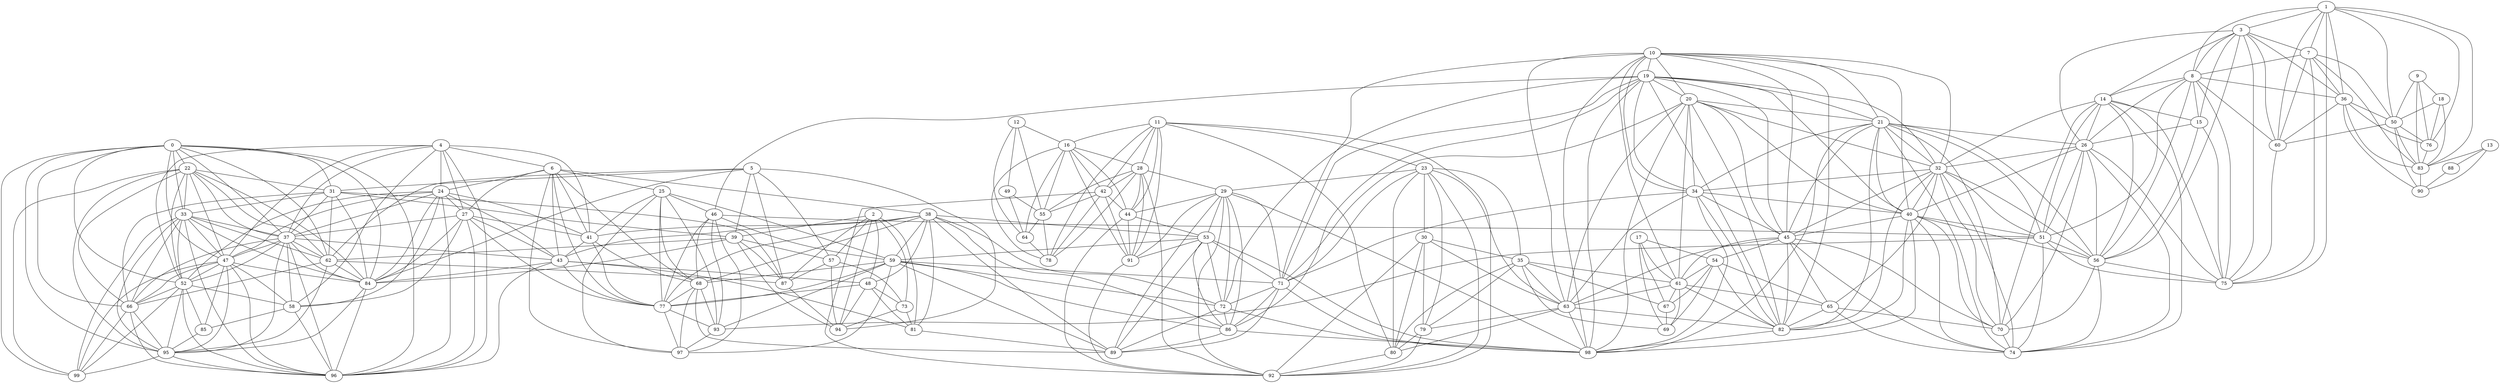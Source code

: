 graph Gnr_Geograf_Sim_n100_r30 {
0;
1;
2;
3;
4;
5;
6;
7;
8;
9;
10;
11;
12;
13;
14;
15;
16;
17;
18;
19;
20;
21;
22;
23;
24;
25;
26;
27;
28;
29;
30;
31;
32;
33;
34;
35;
36;
37;
38;
39;
40;
41;
42;
43;
44;
45;
46;
47;
48;
49;
50;
51;
52;
53;
54;
55;
56;
57;
58;
59;
60;
61;
62;
63;
64;
65;
66;
67;
68;
69;
70;
71;
72;
73;
74;
75;
76;
77;
78;
79;
80;
81;
82;
83;
84;
85;
86;
87;
88;
89;
90;
91;
92;
93;
94;
95;
96;
97;
98;
99;
0 -- 99;
0 -- 96;
0 -- 95;
0 -- 84;
0 -- 66;
0 -- 62;
0 -- 52;
0 -- 47;
0 -- 37;
0 -- 33;
0 -- 31;
0 -- 22;
1 -- 83;
1 -- 76;
1 -- 75;
1 -- 60;
1 -- 50;
1 -- 36;
1 -- 8;
1 -- 7;
1 -- 3;
2 -- 94;
2 -- 87;
2 -- 81;
2 -- 73;
2 -- 57;
2 -- 48;
2 -- 39;
3 -- 75;
3 -- 60;
3 -- 56;
3 -- 36;
3 -- 26;
3 -- 15;
3 -- 14;
3 -- 8;
3 -- 7;
4 -- 96;
4 -- 58;
4 -- 52;
4 -- 47;
4 -- 41;
4 -- 37;
4 -- 27;
4 -- 24;
4 -- 6;
5 -- 94;
5 -- 87;
5 -- 84;
5 -- 62;
5 -- 57;
5 -- 39;
5 -- 31;
6 -- 97;
6 -- 77;
6 -- 68;
6 -- 43;
6 -- 41;
6 -- 38;
6 -- 27;
6 -- 25;
6 -- 24;
7 -- 83;
7 -- 75;
7 -- 60;
7 -- 50;
7 -- 36;
7 -- 8;
8 -- 75;
8 -- 60;
8 -- 56;
8 -- 51;
8 -- 36;
8 -- 26;
8 -- 15;
8 -- 14;
9 -- 83;
9 -- 76;
9 -- 50;
9 -- 18;
10 -- 98;
10 -- 82;
10 -- 71;
10 -- 63;
10 -- 61;
10 -- 45;
10 -- 40;
10 -- 34;
10 -- 32;
10 -- 21;
10 -- 20;
10 -- 19;
11 -- 92;
11 -- 91;
11 -- 80;
11 -- 78;
11 -- 44;
11 -- 42;
11 -- 28;
11 -- 23;
11 -- 16;
12 -- 64;
12 -- 55;
12 -- 49;
12 -- 16;
13 -- 90;
13 -- 88;
13 -- 83;
14 -- 75;
14 -- 74;
14 -- 70;
14 -- 56;
14 -- 51;
14 -- 32;
14 -- 26;
14 -- 15;
15 -- 75;
15 -- 56;
15 -- 26;
16 -- 91;
16 -- 78;
16 -- 64;
16 -- 55;
16 -- 44;
16 -- 42;
16 -- 28;
17 -- 69;
17 -- 67;
17 -- 61;
17 -- 54;
18 -- 83;
18 -- 76;
18 -- 50;
19 -- 98;
19 -- 86;
19 -- 82;
19 -- 72;
19 -- 71;
19 -- 46;
19 -- 45;
19 -- 40;
19 -- 34;
19 -- 32;
19 -- 21;
19 -- 20;
20 -- 98;
20 -- 82;
20 -- 71;
20 -- 63;
20 -- 61;
20 -- 45;
20 -- 40;
20 -- 34;
20 -- 32;
20 -- 21;
21 -- 98;
21 -- 82;
21 -- 74;
21 -- 70;
21 -- 56;
21 -- 51;
21 -- 45;
21 -- 40;
21 -- 34;
21 -- 32;
21 -- 26;
22 -- 99;
22 -- 95;
22 -- 84;
22 -- 66;
22 -- 62;
22 -- 52;
22 -- 47;
22 -- 37;
22 -- 33;
22 -- 31;
23 -- 92;
23 -- 80;
23 -- 79;
23 -- 71;
23 -- 63;
23 -- 35;
23 -- 30;
23 -- 29;
24 -- 96;
24 -- 84;
24 -- 58;
24 -- 52;
24 -- 47;
24 -- 43;
24 -- 41;
24 -- 37;
24 -- 27;
25 -- 97;
25 -- 93;
25 -- 77;
25 -- 68;
25 -- 59;
25 -- 46;
25 -- 41;
26 -- 75;
26 -- 74;
26 -- 70;
26 -- 56;
26 -- 51;
26 -- 40;
26 -- 32;
27 -- 96;
27 -- 84;
27 -- 77;
27 -- 58;
27 -- 43;
27 -- 41;
27 -- 37;
28 -- 92;
28 -- 91;
28 -- 78;
28 -- 55;
28 -- 44;
28 -- 42;
28 -- 29;
29 -- 98;
29 -- 92;
29 -- 91;
29 -- 89;
29 -- 86;
29 -- 72;
29 -- 71;
29 -- 53;
29 -- 44;
30 -- 92;
30 -- 80;
30 -- 79;
30 -- 63;
30 -- 35;
31 -- 87;
31 -- 84;
31 -- 66;
31 -- 62;
31 -- 39;
31 -- 37;
31 -- 33;
32 -- 82;
32 -- 74;
32 -- 70;
32 -- 65;
32 -- 56;
32 -- 51;
32 -- 45;
32 -- 40;
32 -- 34;
33 -- 99;
33 -- 96;
33 -- 95;
33 -- 84;
33 -- 66;
33 -- 62;
33 -- 52;
33 -- 47;
33 -- 37;
34 -- 98;
34 -- 82;
34 -- 71;
34 -- 63;
34 -- 45;
34 -- 40;
35 -- 80;
35 -- 79;
35 -- 69;
35 -- 67;
35 -- 63;
35 -- 61;
36 -- 90;
36 -- 83;
36 -- 76;
36 -- 60;
36 -- 50;
37 -- 96;
37 -- 95;
37 -- 84;
37 -- 66;
37 -- 62;
37 -- 58;
37 -- 52;
37 -- 47;
37 -- 43;
38 -- 89;
38 -- 86;
38 -- 81;
38 -- 77;
38 -- 72;
38 -- 68;
38 -- 59;
38 -- 53;
38 -- 48;
38 -- 43;
38 -- 41;
39 -- 94;
39 -- 87;
39 -- 84;
39 -- 62;
39 -- 57;
40 -- 98;
40 -- 82;
40 -- 74;
40 -- 70;
40 -- 56;
40 -- 51;
40 -- 45;
41 -- 77;
41 -- 68;
41 -- 43;
42 -- 92;
42 -- 91;
42 -- 78;
42 -- 55;
42 -- 44;
43 -- 96;
43 -- 84;
43 -- 81;
43 -- 77;
43 -- 48;
44 -- 92;
44 -- 91;
44 -- 53;
45 -- 82;
45 -- 74;
45 -- 70;
45 -- 65;
45 -- 63;
45 -- 61;
45 -- 54;
46 -- 97;
46 -- 93;
46 -- 77;
46 -- 68;
46 -- 59;
46 -- 51;
47 -- 99;
47 -- 96;
47 -- 95;
47 -- 85;
47 -- 84;
47 -- 66;
47 -- 58;
47 -- 52;
48 -- 94;
48 -- 81;
48 -- 77;
48 -- 73;
49 -- 64;
49 -- 55;
50 -- 90;
50 -- 83;
50 -- 76;
50 -- 60;
51 -- 93;
51 -- 75;
51 -- 74;
51 -- 56;
52 -- 99;
52 -- 96;
52 -- 95;
52 -- 85;
52 -- 66;
52 -- 58;
53 -- 98;
53 -- 91;
53 -- 89;
53 -- 86;
53 -- 72;
53 -- 71;
53 -- 59;
54 -- 82;
54 -- 69;
54 -- 67;
54 -- 65;
54 -- 61;
55 -- 78;
55 -- 64;
56 -- 75;
56 -- 74;
56 -- 70;
57 -- 94;
57 -- 87;
57 -- 73;
58 -- 96;
58 -- 85;
59 -- 97;
59 -- 93;
59 -- 89;
59 -- 86;
59 -- 77;
59 -- 72;
59 -- 71;
59 -- 68;
60 -- 75;
61 -- 82;
61 -- 69;
61 -- 67;
61 -- 65;
61 -- 63;
62 -- 95;
62 -- 87;
62 -- 84;
62 -- 66;
63 -- 98;
63 -- 82;
63 -- 80;
63 -- 79;
64 -- 78;
65 -- 82;
65 -- 74;
65 -- 70;
66 -- 99;
66 -- 96;
66 -- 95;
67 -- 69;
68 -- 97;
68 -- 93;
68 -- 89;
68 -- 77;
70 -- 74;
71 -- 98;
71 -- 89;
71 -- 86;
71 -- 72;
72 -- 98;
72 -- 89;
72 -- 86;
73 -- 94;
73 -- 81;
76 -- 83;
77 -- 97;
77 -- 93;
79 -- 92;
79 -- 80;
80 -- 92;
81 -- 89;
82 -- 98;
83 -- 90;
84 -- 96;
84 -- 95;
85 -- 95;
86 -- 98;
86 -- 89;
87 -- 94;
88 -- 90;
91 -- 92;
93 -- 97;
95 -- 99;
95 -- 96;
}